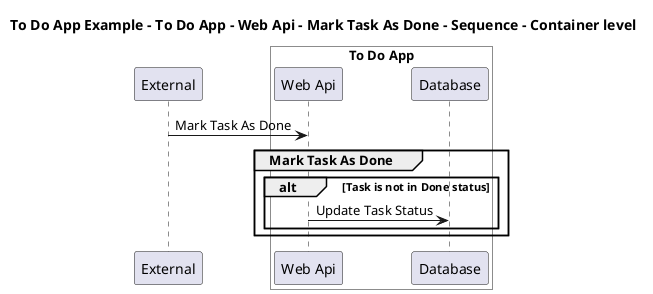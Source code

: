 @startuml

title To Do App Example - To Do App - Web Api - Mark Task As Done - Sequence - Container level

participant "External" as C4InterFlow.SoftwareSystems.ExternalSystem

box "To Do App" #White
    participant "Web Api" as ToDoAppExample.SoftwareSystems.ToDoApp.Containers.WebApi
    participant "Database" as ToDoAppExample.SoftwareSystems.ToDoApp.Containers.Database
end box


C4InterFlow.SoftwareSystems.ExternalSystem -> ToDoAppExample.SoftwareSystems.ToDoApp.Containers.WebApi : Mark Task As Done
group Mark Task As Done
alt Task is not in Done status
ToDoAppExample.SoftwareSystems.ToDoApp.Containers.WebApi -> ToDoAppExample.SoftwareSystems.ToDoApp.Containers.Database : Update Task Status
end
end


@enduml
